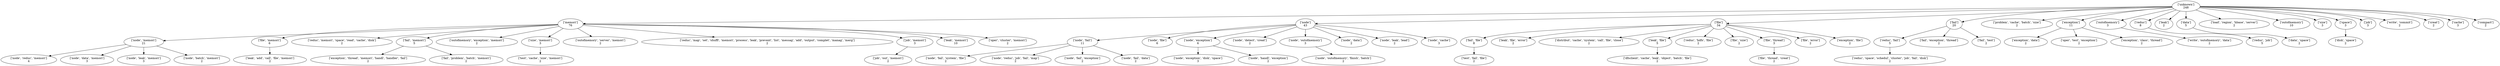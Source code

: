 strict digraph  {
	"['unknown']
248" -> "['memori']
76";
	"['unknown']
248" -> "['node']
43";
	"['unknown']
248" -> "['file']
34";
	"['unknown']
248" -> "['fail']
20";
	"['unknown']
248" -> "['problem', 'cache', 'batch', 'size']
2";
	"['unknown']
248" -> "['exception']
11";
	"['unknown']
248" -> "['outofmemory']
3";
	"['unknown']
248" -> "['reduc']
8";
	"['unknown']
248" -> "['leak']
2";
	"['unknown']
248" -> "['data']
5";
	"['unknown']
248" -> "['load', 'region', 'hbase', 'server']
2";
	"['unknown']
248" -> "['outofmemory']
10";
	"['unknown']
248" -> "['size']
3";
	"['unknown']
248" -> "['space']
3";
	"['unknown']
248" -> "['job']
3";
	"['unknown']
248" -> "['write', 'commit']
2";
	"['unknown']
248" -> "['creat']
2";
	"['unknown']
248" -> "['cache']
3";
	"['unknown']
248" -> "['compact']
2";
	"['memori']
76" -> "['node', 'memori']
21";
	"['memori']
76" -> "['file', 'memori']
6";
	"['memori']
76" -> "['reduc', 'memori', 'space', 'read', 'cache', 'disk']
2";
	"['memori']
76" -> "['fail', 'memori']
5";
	"['memori']
76" -> "['outofmemory', 'exception', 'memori']
2";
	"['memori']
76" -> "['size', 'memori']
3";
	"['memori']
76" -> "['outofmemory', 'server', 'memori']
2";
	"['memori']
76" -> "['reduc', 'map', 'set', 'shuffl', 'memori', 'process', 'leak', 'prevent', 'list', 'messag', 'add', 'output', 'complet', 'manag', '\
merg']
2";
	"['memori']
76" -> "['job', 'memori']
3";
	"['memori']
76" -> "['leak', 'memori']
10";
	"['memori']
76" -> "['oper', 'cluster', 'memori']
2";
	"['node']
43" -> "['node', 'fail']
11";
	"['node']
43" -> "['node', 'file']
6";
	"['node']
43" -> "['node', 'exception']
6";
	"['node']
43" -> "['node', 'detect', 'creat']
2";
	"['node']
43" -> "['node', 'outofmemory']
3";
	"['node']
43" -> "['node', 'data']
2";
	"['node']
43" -> "['node', 'leak', 'lead']
2";
	"['node']
43" -> "['node', 'cache']
3";
	"['file']
34" -> "['fail', 'file']
8";
	"['file']
34" -> "['leak', 'file', 'error']
2";
	"['file']
34" -> "['distribut', 'cache', 'system', 'call', 'file', 'close']
2";
	"['file']
34" -> "['leak', 'file']
5";
	"['file']
34" -> "['reduc', 'hdfs', 'file']
2";
	"['file']
34" -> "['file', 'size']
2";
	"['file']
34" -> "['file', 'thread']
3";
	"['file']
34" -> "['file', 'error']
2";
	"['file']
34" -> "['exception', 'file']
2";
	"['fail']
20" -> "['reduc', 'fail']
5";
	"['fail']
20" -> "['fail', 'exception', 'thread']
2";
	"['fail']
20" -> "['fail', 'test']
2";
	"['exception']
11" -> "['exception', 'data']
2";
	"['exception']
11" -> "['oper', 'test', 'exception']
2";
	"['exception']
11" -> "['exception', 'class', 'thread']
2";
	"['outofmemory']
3" -> "['write', 'outofmemory', 'data']
2";
	"['reduc']
8" -> "['reduc', 'job']
5";
	"['data']
5" -> "['data', 'space']
2";
	"['space']
3" -> "['disk', 'space']
2";
	"['node', 'memori']
21" -> "['node', 'reduc', 'memori']
4";
	"['node', 'memori']
21" -> "['node', 'data', 'memori']
3";
	"['node', 'memori']
21" -> "['node', 'leak', 'memori']
3";
	"['node', 'memori']
21" -> "['node', 'batch', 'memori']
2";
	"['file', 'memori']
6" -> "['leak', 'add', 'call', 'file', 'memori']
2";
	"['fail', 'memori']
5" -> "['exception', 'thread', 'memori', 'handl', 'handler', 'fail']
2";
	"['fail', 'memori']
5" -> "['fail', 'problem', 'batch', 'memori']
2";
	"['size', 'memori']
3" -> "['test', 'cache', 'size', 'memori']
2";
	"['job', 'memori']
3" -> "['job', 'out', 'memori']
2";
	"['node', 'fail']
11" -> "['node', 'fail', 'system', 'file']
2";
	"['node', 'fail']
11" -> "['node', 'reduc', 'job', 'fail', 'map']
2";
	"['node', 'fail']
11" -> "['node', 'fail', 'exception']
2";
	"['node', 'fail']
11" -> "['node', 'fail', 'data']
2";
	"['node', 'exception']
6" -> "['node', 'exception', 'disk', 'space']
3";
	"['node', 'exception']
6" -> "['node', 'handl', 'exception']
2";
	"['node', 'outofmemory']
3" -> "['node', 'outofmemory', 'finish', 'batch']
2";
	"['fail', 'file']
8" -> "['test', 'fail', 'file']
2";
	"['leak', 'file']
5" -> "['dfsclient', 'cache', 'leak', 'object', 'batch', 'file']
2";
	"['file', 'thread']
3" -> "['file', 'thread', 'creat']
2";
	"['reduc', 'fail']
5" -> "['reduc', 'space', 'schedul', 'cluster', 'job', 'fail', 'disk']
2";
}
